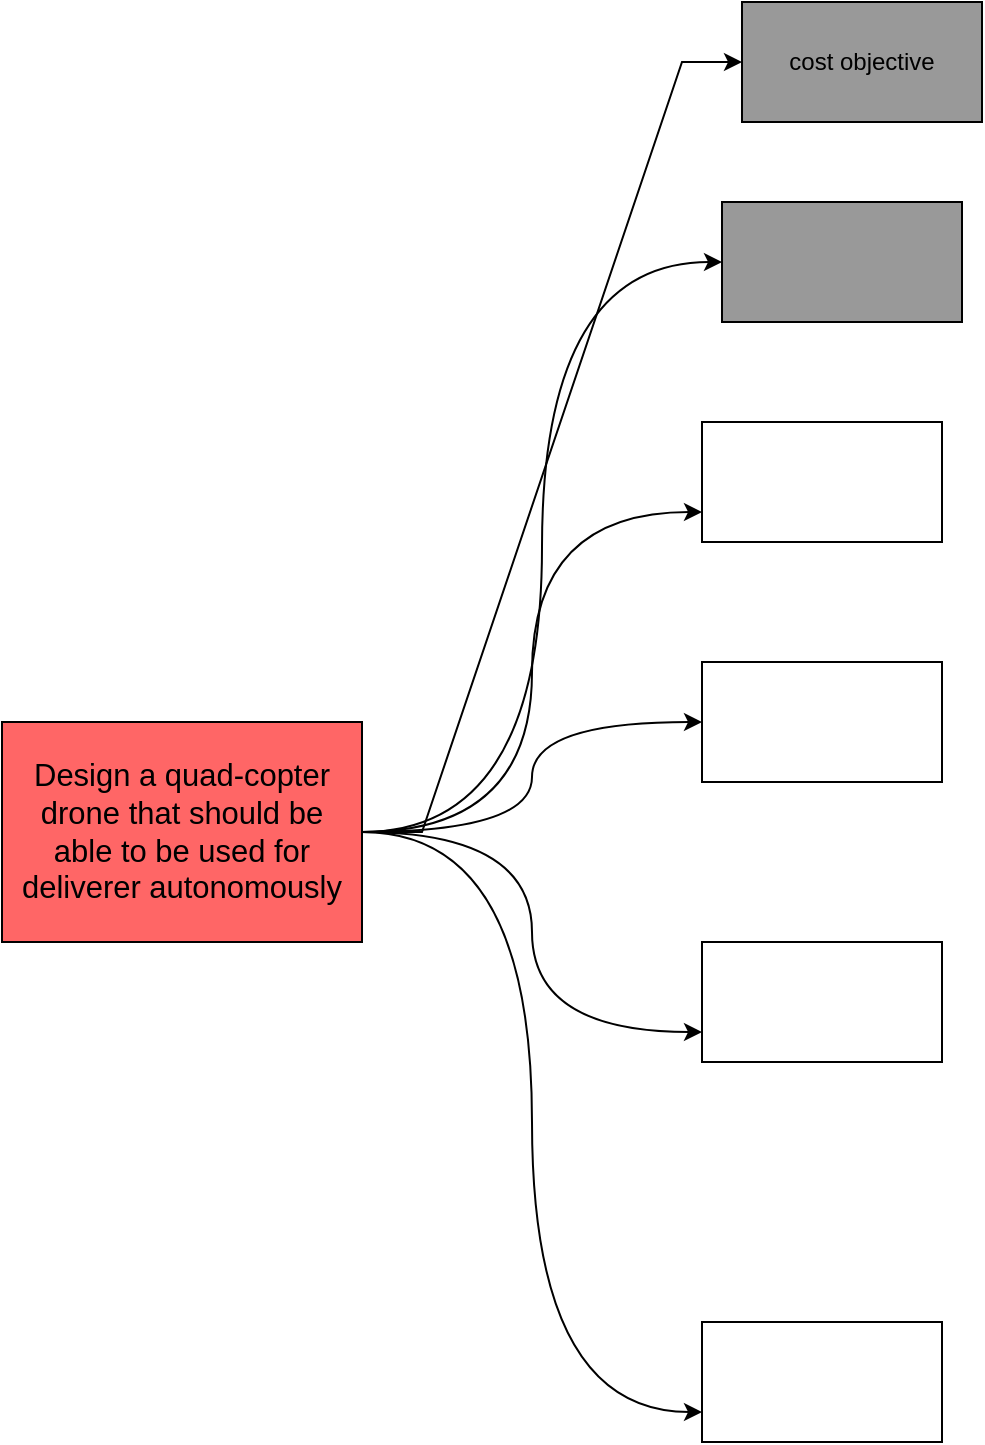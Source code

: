 <mxfile version="20.4.0" type="github">
  <diagram id="4nxSMnSCEQ_CME_so-b6" name="Page-1">
    <mxGraphModel dx="704" dy="745" grid="1" gridSize="10" guides="1" tooltips="1" connect="1" arrows="1" fold="1" page="1" pageScale="1" pageWidth="850" pageHeight="1100" math="0" shadow="0">
      <root>
        <mxCell id="0" />
        <mxCell id="1" parent="0" />
        <mxCell id="Saxra5J9HIA35Rh_pzyu-8" style="edgeStyle=entityRelationEdgeStyle;rounded=0;orthogonalLoop=1;jettySize=auto;html=1;entryX=0;entryY=0.5;entryDx=0;entryDy=0;" edge="1" parent="1" source="Saxra5J9HIA35Rh_pzyu-1" target="Saxra5J9HIA35Rh_pzyu-2">
          <mxGeometry relative="1" as="geometry" />
        </mxCell>
        <mxCell id="Saxra5J9HIA35Rh_pzyu-9" style="edgeStyle=orthogonalEdgeStyle;rounded=0;orthogonalLoop=1;jettySize=auto;html=1;entryX=0;entryY=0.5;entryDx=0;entryDy=0;curved=1;" edge="1" parent="1" source="Saxra5J9HIA35Rh_pzyu-1" target="Saxra5J9HIA35Rh_pzyu-3">
          <mxGeometry relative="1" as="geometry" />
        </mxCell>
        <mxCell id="Saxra5J9HIA35Rh_pzyu-10" style="edgeStyle=orthogonalEdgeStyle;rounded=0;orthogonalLoop=1;jettySize=auto;html=1;entryX=0;entryY=0.75;entryDx=0;entryDy=0;curved=1;" edge="1" parent="1" source="Saxra5J9HIA35Rh_pzyu-1" target="Saxra5J9HIA35Rh_pzyu-4">
          <mxGeometry relative="1" as="geometry" />
        </mxCell>
        <mxCell id="Saxra5J9HIA35Rh_pzyu-11" style="edgeStyle=orthogonalEdgeStyle;rounded=0;orthogonalLoop=1;jettySize=auto;html=1;exitX=1;exitY=0.5;exitDx=0;exitDy=0;entryX=0;entryY=0.5;entryDx=0;entryDy=0;curved=1;" edge="1" parent="1" source="Saxra5J9HIA35Rh_pzyu-1" target="Saxra5J9HIA35Rh_pzyu-5">
          <mxGeometry relative="1" as="geometry" />
        </mxCell>
        <mxCell id="Saxra5J9HIA35Rh_pzyu-12" style="edgeStyle=orthogonalEdgeStyle;rounded=0;orthogonalLoop=1;jettySize=auto;html=1;entryX=0;entryY=0.75;entryDx=0;entryDy=0;curved=1;" edge="1" parent="1" source="Saxra5J9HIA35Rh_pzyu-1" target="Saxra5J9HIA35Rh_pzyu-6">
          <mxGeometry relative="1" as="geometry" />
        </mxCell>
        <mxCell id="Saxra5J9HIA35Rh_pzyu-13" style="edgeStyle=orthogonalEdgeStyle;rounded=0;orthogonalLoop=1;jettySize=auto;html=1;entryX=0;entryY=0.75;entryDx=0;entryDy=0;curved=1;" edge="1" parent="1" source="Saxra5J9HIA35Rh_pzyu-1" target="Saxra5J9HIA35Rh_pzyu-7">
          <mxGeometry relative="1" as="geometry" />
        </mxCell>
        <mxCell id="Saxra5J9HIA35Rh_pzyu-1" value="&lt;span id=&quot;page71R_mcid68&quot; class=&quot;markedContent&quot;&gt;&lt;span dir=&quot;ltr&quot; role=&quot;presentation&quot; style=&quot;left: 80.196px; top: 687.777px; font-size: 15.489px; font-family: sans-serif;&quot;&gt;D&lt;/span&gt;&lt;span dir=&quot;ltr&quot; role=&quot;presentation&quot; style=&quot;left: 92.587px; top: 687.777px; font-size: 15.489px; font-family: sans-serif;&quot;&gt;e&lt;/span&gt;&lt;span dir=&quot;ltr&quot; role=&quot;presentation&quot; style=&quot;left: 100.332px; top: 687.777px; font-size: 15.489px; font-family: sans-serif; transform: scaleX(0.977);&quot;&gt;sig&lt;/span&gt;&lt;span dir=&quot;ltr&quot; role=&quot;presentation&quot; style=&quot;left: 120.468px; top: 687.777px; font-size: 15.489px; font-family: sans-serif;&quot;&gt;n&lt;/span&gt;&lt;span dir=&quot;ltr&quot; role=&quot;presentation&quot; style=&quot;left: 129.08px; top: 687.777px; font-size: 15.489px; font-family: sans-serif;&quot;&gt; &lt;/span&gt;&lt;span dir=&quot;ltr&quot; role=&quot;presentation&quot; style=&quot;left: 134.408px; top: 687.777px; font-size: 15.489px; font-family: sans-serif;&quot;&gt;a&lt;/span&gt;&lt;span dir=&quot;ltr&quot; role=&quot;presentation&quot; style=&quot;left: 142.153px; top: 687.777px; font-size: 15.489px; font-family: sans-serif;&quot;&gt; &lt;/span&gt;&lt;span dir=&quot;ltr&quot; role=&quot;presentation&quot; style=&quot;left: 146.838px; top: 687.777px; font-size: 15.489px; font-family: sans-serif; transform: scaleX(1.056);&quot;&gt;quad-copter&lt;/span&gt;&lt;br role=&quot;presentation&quot;&gt;&lt;span dir=&quot;ltr&quot; role=&quot;presentation&quot; style=&quot;left: 80.196px; top: 705.59px; font-size: 15.489px; font-family: sans-serif; transform: scaleX(1.052);&quot;&gt;drone&lt;/span&gt;&lt;span dir=&quot;ltr&quot; role=&quot;presentation&quot; style=&quot;left: 121.862px; top: 705.59px; font-size: 15.489px; font-family: sans-serif;&quot;&gt; &lt;/span&gt;&lt;span dir=&quot;ltr&quot; role=&quot;presentation&quot; style=&quot;left: 127.051px; top: 705.59px; font-size: 15.489px; font-family: sans-serif; transform: scaleX(1.116);&quot;&gt;th&lt;/span&gt;&lt;span dir=&quot;ltr&quot; role=&quot;presentation&quot; style=&quot;left: 142.192px; top: 705.59px; font-size: 15.489px; font-family: sans-serif;&quot;&gt;a&lt;/span&gt;&lt;span dir=&quot;ltr&quot; role=&quot;presentation&quot; style=&quot;left: 150.711px; top: 705.59px; font-size: 15.489px; font-family: sans-serif;&quot;&gt;t&lt;/span&gt;&lt;span dir=&quot;ltr&quot; role=&quot;presentation&quot; style=&quot;left: 155.869px; top: 705.59px; font-size: 15.489px; font-family: sans-serif;&quot;&gt; &lt;/span&gt;&lt;span dir=&quot;ltr&quot; role=&quot;presentation&quot; style=&quot;left: 160.392px; top: 705.59px; font-size: 15.489px; font-family: sans-serif; transform: scaleX(1.087);&quot;&gt;should&lt;/span&gt;&lt;span dir=&quot;ltr&quot; role=&quot;presentation&quot; style=&quot;left: 209.973px; top: 705.59px; font-size: 15.489px; font-family: sans-serif;&quot;&gt; &lt;/span&gt;&lt;span dir=&quot;ltr&quot; role=&quot;presentation&quot; style=&quot;left: 215.379px; top: 705.59px; font-size: 15.489px; font-family: sans-serif; transform: scaleX(0.938);&quot;&gt;be&lt;/span&gt;&lt;br role=&quot;presentation&quot;&gt;&lt;span dir=&quot;ltr&quot; role=&quot;presentation&quot; style=&quot;left: 80.196px; top: 723.449px; font-size: 15.489px; font-family: sans-serif; transform: scaleX(0.947);&quot;&gt;able to be used for&lt;/span&gt;&lt;br role=&quot;presentation&quot;&gt;&lt;span dir=&quot;ltr&quot; role=&quot;presentation&quot; style=&quot;left: 80.196px; top: 741.261px; font-size: 15.489px; font-family: sans-serif; transform: scaleX(0.962);&quot;&gt;deliverer autonomously &lt;br&gt;&lt;/span&gt;&lt;/span&gt;" style="rounded=0;whiteSpace=wrap;html=1;fillColor=#FF6666;" vertex="1" parent="1">
          <mxGeometry x="140" y="390" width="180" height="110" as="geometry" />
        </mxCell>
        <mxCell id="Saxra5J9HIA35Rh_pzyu-2" value="cost objective" style="rounded=0;whiteSpace=wrap;html=1;fillColor=#999999;" vertex="1" parent="1">
          <mxGeometry x="510" y="30" width="120" height="60" as="geometry" />
        </mxCell>
        <mxCell id="Saxra5J9HIA35Rh_pzyu-3" value="" style="rounded=0;whiteSpace=wrap;html=1;fillColor=#999999;" vertex="1" parent="1">
          <mxGeometry x="500" y="130" width="120" height="60" as="geometry" />
        </mxCell>
        <mxCell id="Saxra5J9HIA35Rh_pzyu-4" value="" style="rounded=0;whiteSpace=wrap;html=1;" vertex="1" parent="1">
          <mxGeometry x="490" y="240" width="120" height="60" as="geometry" />
        </mxCell>
        <mxCell id="Saxra5J9HIA35Rh_pzyu-5" value="" style="rounded=0;whiteSpace=wrap;html=1;" vertex="1" parent="1">
          <mxGeometry x="490" y="360" width="120" height="60" as="geometry" />
        </mxCell>
        <mxCell id="Saxra5J9HIA35Rh_pzyu-6" value="" style="rounded=0;whiteSpace=wrap;html=1;" vertex="1" parent="1">
          <mxGeometry x="490" y="500" width="120" height="60" as="geometry" />
        </mxCell>
        <mxCell id="Saxra5J9HIA35Rh_pzyu-7" value="" style="rounded=0;whiteSpace=wrap;html=1;" vertex="1" parent="1">
          <mxGeometry x="490" y="690" width="120" height="60" as="geometry" />
        </mxCell>
      </root>
    </mxGraphModel>
  </diagram>
</mxfile>
